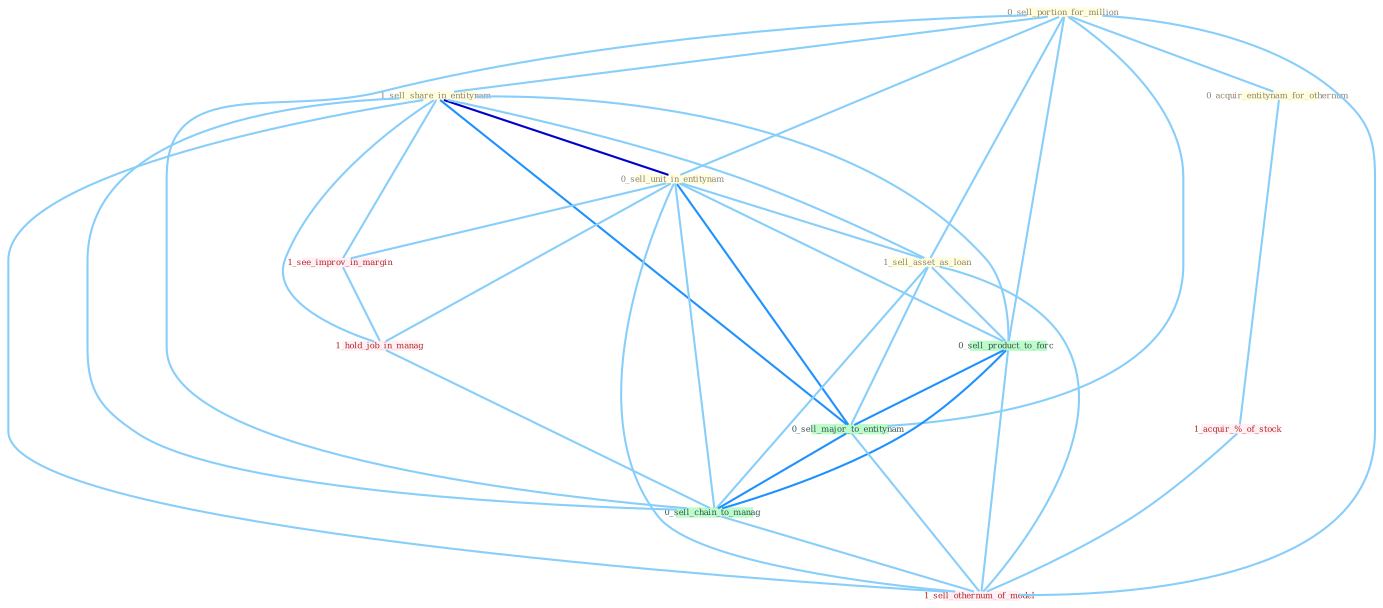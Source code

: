 Graph G{ 
    node
    [shape=polygon,style=filled,width=.5,height=.06,color="#BDFCC9",fixedsize=true,fontsize=4,
    fontcolor="#2f4f4f"];
    {node
    [color="#ffffe0", fontcolor="#8b7d6b"] "0_sell_portion_for_million " "1_sell_share_in_entitynam " "0_acquir_entitynam_for_othernum " "0_sell_unit_in_entitynam " "1_sell_asset_as_loan "}
{node [color="#fff0f5", fontcolor="#b22222"] "1_see_improv_in_margin " "1_acquir_%_of_stock " "1_hold_job_in_manag " "1_sell_othernum_of_model "}
edge [color="#B0E2FF"];

	"0_sell_portion_for_million " -- "1_sell_share_in_entitynam " [w="1", color="#87cefa" ];
	"0_sell_portion_for_million " -- "0_acquir_entitynam_for_othernum " [w="1", color="#87cefa" ];
	"0_sell_portion_for_million " -- "0_sell_unit_in_entitynam " [w="1", color="#87cefa" ];
	"0_sell_portion_for_million " -- "1_sell_asset_as_loan " [w="1", color="#87cefa" ];
	"0_sell_portion_for_million " -- "0_sell_product_to_forc " [w="1", color="#87cefa" ];
	"0_sell_portion_for_million " -- "0_sell_major_to_entitynam " [w="1", color="#87cefa" ];
	"0_sell_portion_for_million " -- "0_sell_chain_to_manag " [w="1", color="#87cefa" ];
	"0_sell_portion_for_million " -- "1_sell_othernum_of_model " [w="1", color="#87cefa" ];
	"1_sell_share_in_entitynam " -- "0_sell_unit_in_entitynam " [w="3", color="#0000cd" , len=0.6];
	"1_sell_share_in_entitynam " -- "1_sell_asset_as_loan " [w="1", color="#87cefa" ];
	"1_sell_share_in_entitynam " -- "1_see_improv_in_margin " [w="1", color="#87cefa" ];
	"1_sell_share_in_entitynam " -- "1_hold_job_in_manag " [w="1", color="#87cefa" ];
	"1_sell_share_in_entitynam " -- "0_sell_product_to_forc " [w="1", color="#87cefa" ];
	"1_sell_share_in_entitynam " -- "0_sell_major_to_entitynam " [w="2", color="#1e90ff" , len=0.8];
	"1_sell_share_in_entitynam " -- "0_sell_chain_to_manag " [w="1", color="#87cefa" ];
	"1_sell_share_in_entitynam " -- "1_sell_othernum_of_model " [w="1", color="#87cefa" ];
	"0_acquir_entitynam_for_othernum " -- "1_acquir_%_of_stock " [w="1", color="#87cefa" ];
	"0_sell_unit_in_entitynam " -- "1_sell_asset_as_loan " [w="1", color="#87cefa" ];
	"0_sell_unit_in_entitynam " -- "1_see_improv_in_margin " [w="1", color="#87cefa" ];
	"0_sell_unit_in_entitynam " -- "1_hold_job_in_manag " [w="1", color="#87cefa" ];
	"0_sell_unit_in_entitynam " -- "0_sell_product_to_forc " [w="1", color="#87cefa" ];
	"0_sell_unit_in_entitynam " -- "0_sell_major_to_entitynam " [w="2", color="#1e90ff" , len=0.8];
	"0_sell_unit_in_entitynam " -- "0_sell_chain_to_manag " [w="1", color="#87cefa" ];
	"0_sell_unit_in_entitynam " -- "1_sell_othernum_of_model " [w="1", color="#87cefa" ];
	"1_sell_asset_as_loan " -- "0_sell_product_to_forc " [w="1", color="#87cefa" ];
	"1_sell_asset_as_loan " -- "0_sell_major_to_entitynam " [w="1", color="#87cefa" ];
	"1_sell_asset_as_loan " -- "0_sell_chain_to_manag " [w="1", color="#87cefa" ];
	"1_sell_asset_as_loan " -- "1_sell_othernum_of_model " [w="1", color="#87cefa" ];
	"1_see_improv_in_margin " -- "1_hold_job_in_manag " [w="1", color="#87cefa" ];
	"1_acquir_%_of_stock " -- "1_sell_othernum_of_model " [w="1", color="#87cefa" ];
	"1_hold_job_in_manag " -- "0_sell_chain_to_manag " [w="1", color="#87cefa" ];
	"0_sell_product_to_forc " -- "0_sell_major_to_entitynam " [w="2", color="#1e90ff" , len=0.8];
	"0_sell_product_to_forc " -- "0_sell_chain_to_manag " [w="2", color="#1e90ff" , len=0.8];
	"0_sell_product_to_forc " -- "1_sell_othernum_of_model " [w="1", color="#87cefa" ];
	"0_sell_major_to_entitynam " -- "0_sell_chain_to_manag " [w="2", color="#1e90ff" , len=0.8];
	"0_sell_major_to_entitynam " -- "1_sell_othernum_of_model " [w="1", color="#87cefa" ];
	"0_sell_chain_to_manag " -- "1_sell_othernum_of_model " [w="1", color="#87cefa" ];
}